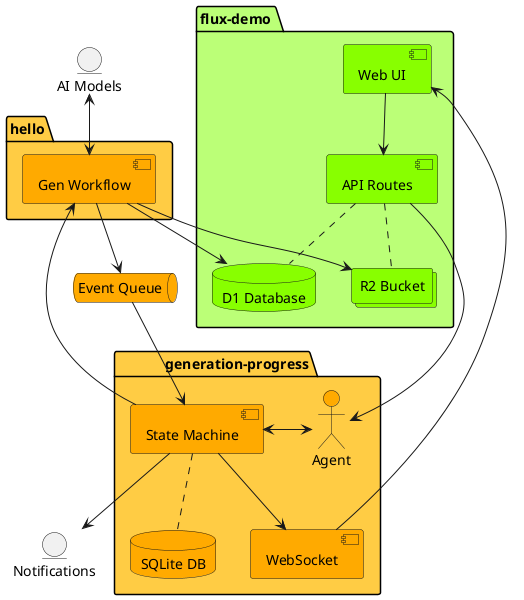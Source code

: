 @startuml arch-agent
entity "AI Models" as ai

package "flux-demo " #bf7 {
  [Web UI] as ui #8f0
  [API Routes] as api #8f0
  database "D1 Database" as d1 #8f0
  collections "R2 Bucket" as r2 #8f0
}

entity "Notifications" as noti

package "             generation-progress" as do #fc4 {
  [WebSocket] as ws #fa0
  database "SQLite DB" as idb #fa0
  component "State Machine" as sm #fa0
  actor "Agent" as a #fa0
}
package "hello" as hello #fc4 {
  component "Gen Workflow" as wf #fa0
}
queue "Event Queue" as q #fa0

ui --> api
ui <-- ws
api --> a
wf <-up-> ai
sm --> noti
wf --> q
wf --> r2
wf --> d1
q -down-> sm
sm .. idb
sm --> ws
sm <-> a
sm -up-> wf
api .. d1
api .. r2
@enduml